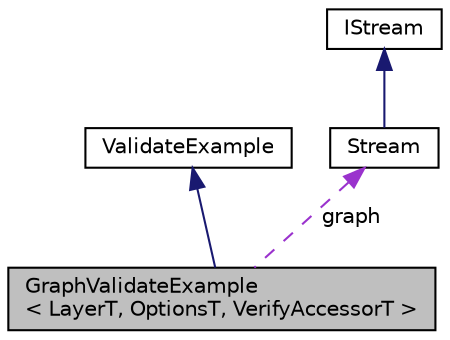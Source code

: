digraph "GraphValidateExample&lt; LayerT, OptionsT, VerifyAccessorT &gt;"
{
 // LATEX_PDF_SIZE
  edge [fontname="Helvetica",fontsize="10",labelfontname="Helvetica",labelfontsize="10"];
  node [fontname="Helvetica",fontsize="10",shape=record];
  Node1 [label="GraphValidateExample\l\< LayerT, OptionsT, VerifyAccessorT \>",height=0.2,width=0.4,color="black", fillcolor="grey75", style="filled", fontcolor="black",tooltip=" "];
  Node2 -> Node1 [dir="back",color="midnightblue",fontsize="10",style="solid",fontname="Helvetica"];
  Node2 [label="ValidateExample",height=0.2,width=0.4,color="black", fillcolor="white", style="filled",URL="$classarm__compute_1_1utils_1_1_validate_example.xhtml",tooltip="Abstract ValidateExample class."];
  Node3 -> Node1 [dir="back",color="darkorchid3",fontsize="10",style="dashed",label=" graph" ,fontname="Helvetica"];
  Node3 [label="Stream",height=0.2,width=0.4,color="black", fillcolor="white", style="filled",URL="$classarm__compute_1_1graph_1_1frontend_1_1_stream.xhtml",tooltip="Stream frontend class to construct simple graphs in a stream fashion."];
  Node4 -> Node3 [dir="back",color="midnightblue",fontsize="10",style="solid",fontname="Helvetica"];
  Node4 [label="IStream",height=0.2,width=0.4,color="black", fillcolor="white", style="filled",URL="$classarm__compute_1_1graph_1_1frontend_1_1_i_stream.xhtml",tooltip="Stream interface."];
}
